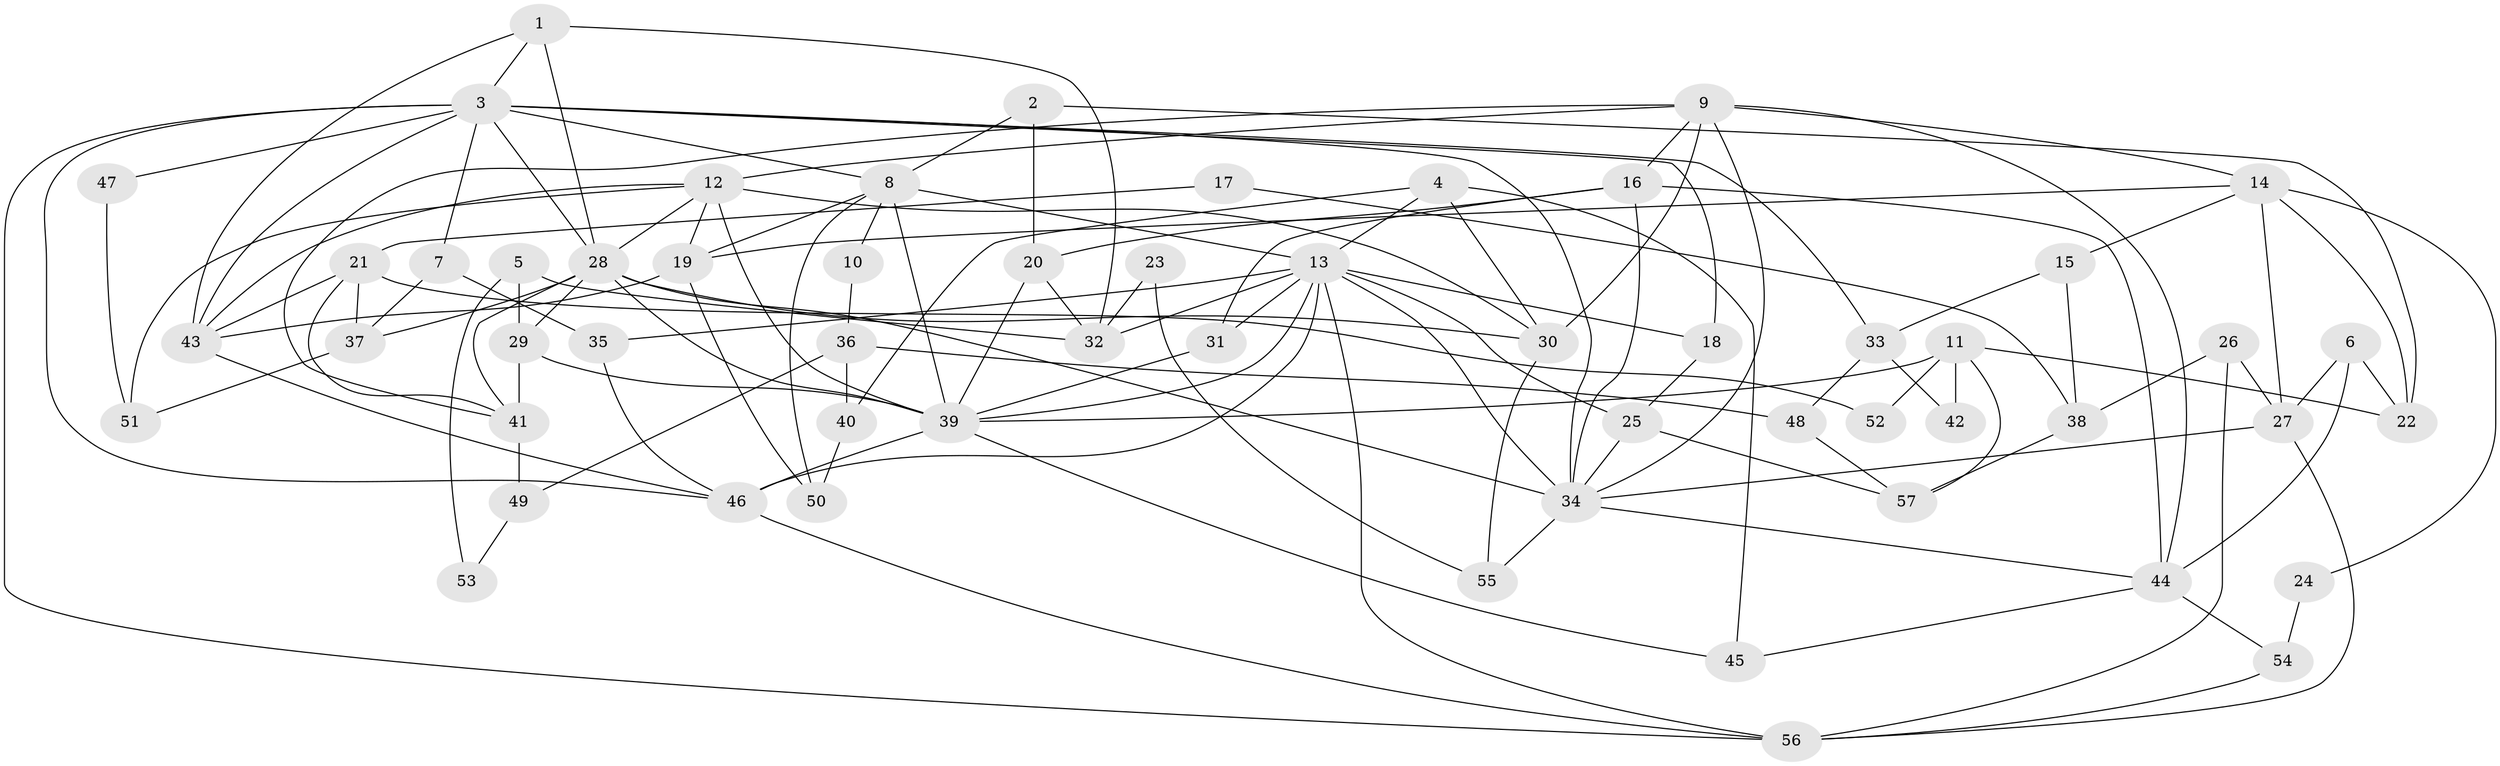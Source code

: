 // original degree distribution, {4: 0.2345679012345679, 3: 0.30864197530864196, 8: 0.012345679012345678, 5: 0.19753086419753085, 2: 0.12345679012345678, 6: 0.09876543209876543, 10: 0.012345679012345678, 7: 0.012345679012345678}
// Generated by graph-tools (version 1.1) at 2025/50/03/04/25 22:50:47]
// undirected, 57 vertices, 126 edges
graph export_dot {
  node [color=gray90,style=filled];
  1;
  2;
  3;
  4;
  5;
  6;
  7;
  8;
  9;
  10;
  11;
  12;
  13;
  14;
  15;
  16;
  17;
  18;
  19;
  20;
  21;
  22;
  23;
  24;
  25;
  26;
  27;
  28;
  29;
  30;
  31;
  32;
  33;
  34;
  35;
  36;
  37;
  38;
  39;
  40;
  41;
  42;
  43;
  44;
  45;
  46;
  47;
  48;
  49;
  50;
  51;
  52;
  53;
  54;
  55;
  56;
  57;
  1 -- 3 [weight=1.0];
  1 -- 28 [weight=1.0];
  1 -- 32 [weight=1.0];
  1 -- 43 [weight=1.0];
  2 -- 8 [weight=1.0];
  2 -- 20 [weight=1.0];
  2 -- 22 [weight=1.0];
  3 -- 7 [weight=1.0];
  3 -- 8 [weight=1.0];
  3 -- 18 [weight=1.0];
  3 -- 28 [weight=2.0];
  3 -- 33 [weight=1.0];
  3 -- 34 [weight=1.0];
  3 -- 43 [weight=1.0];
  3 -- 46 [weight=1.0];
  3 -- 47 [weight=1.0];
  3 -- 56 [weight=1.0];
  4 -- 13 [weight=1.0];
  4 -- 30 [weight=1.0];
  4 -- 40 [weight=1.0];
  4 -- 45 [weight=1.0];
  5 -- 29 [weight=1.0];
  5 -- 32 [weight=1.0];
  5 -- 53 [weight=1.0];
  6 -- 22 [weight=1.0];
  6 -- 27 [weight=1.0];
  6 -- 44 [weight=1.0];
  7 -- 35 [weight=1.0];
  7 -- 37 [weight=1.0];
  8 -- 10 [weight=1.0];
  8 -- 13 [weight=2.0];
  8 -- 19 [weight=1.0];
  8 -- 39 [weight=1.0];
  8 -- 50 [weight=1.0];
  9 -- 12 [weight=2.0];
  9 -- 14 [weight=1.0];
  9 -- 16 [weight=2.0];
  9 -- 30 [weight=1.0];
  9 -- 34 [weight=1.0];
  9 -- 41 [weight=1.0];
  9 -- 44 [weight=2.0];
  10 -- 36 [weight=1.0];
  11 -- 22 [weight=1.0];
  11 -- 39 [weight=1.0];
  11 -- 42 [weight=1.0];
  11 -- 52 [weight=1.0];
  11 -- 57 [weight=1.0];
  12 -- 19 [weight=1.0];
  12 -- 28 [weight=1.0];
  12 -- 30 [weight=1.0];
  12 -- 39 [weight=1.0];
  12 -- 43 [weight=1.0];
  12 -- 51 [weight=1.0];
  13 -- 18 [weight=2.0];
  13 -- 25 [weight=1.0];
  13 -- 31 [weight=1.0];
  13 -- 32 [weight=1.0];
  13 -- 34 [weight=1.0];
  13 -- 35 [weight=1.0];
  13 -- 39 [weight=1.0];
  13 -- 46 [weight=1.0];
  13 -- 56 [weight=1.0];
  14 -- 15 [weight=1.0];
  14 -- 19 [weight=1.0];
  14 -- 22 [weight=1.0];
  14 -- 24 [weight=1.0];
  14 -- 27 [weight=1.0];
  15 -- 33 [weight=1.0];
  15 -- 38 [weight=1.0];
  16 -- 20 [weight=1.0];
  16 -- 31 [weight=1.0];
  16 -- 34 [weight=1.0];
  16 -- 44 [weight=1.0];
  17 -- 21 [weight=1.0];
  17 -- 38 [weight=1.0];
  18 -- 25 [weight=1.0];
  19 -- 43 [weight=1.0];
  19 -- 50 [weight=1.0];
  20 -- 32 [weight=1.0];
  20 -- 39 [weight=1.0];
  21 -- 37 [weight=1.0];
  21 -- 41 [weight=1.0];
  21 -- 43 [weight=1.0];
  21 -- 52 [weight=1.0];
  23 -- 32 [weight=1.0];
  23 -- 55 [weight=1.0];
  24 -- 54 [weight=1.0];
  25 -- 34 [weight=1.0];
  25 -- 57 [weight=1.0];
  26 -- 27 [weight=1.0];
  26 -- 38 [weight=1.0];
  26 -- 56 [weight=1.0];
  27 -- 34 [weight=1.0];
  27 -- 56 [weight=1.0];
  28 -- 29 [weight=1.0];
  28 -- 30 [weight=1.0];
  28 -- 34 [weight=1.0];
  28 -- 37 [weight=1.0];
  28 -- 39 [weight=1.0];
  28 -- 41 [weight=1.0];
  29 -- 39 [weight=1.0];
  29 -- 41 [weight=1.0];
  30 -- 55 [weight=1.0];
  31 -- 39 [weight=1.0];
  33 -- 42 [weight=1.0];
  33 -- 48 [weight=1.0];
  34 -- 44 [weight=1.0];
  34 -- 55 [weight=1.0];
  35 -- 46 [weight=1.0];
  36 -- 40 [weight=1.0];
  36 -- 48 [weight=1.0];
  36 -- 49 [weight=1.0];
  37 -- 51 [weight=1.0];
  38 -- 57 [weight=1.0];
  39 -- 45 [weight=1.0];
  39 -- 46 [weight=2.0];
  40 -- 50 [weight=1.0];
  41 -- 49 [weight=1.0];
  43 -- 46 [weight=1.0];
  44 -- 45 [weight=1.0];
  44 -- 54 [weight=1.0];
  46 -- 56 [weight=1.0];
  47 -- 51 [weight=1.0];
  48 -- 57 [weight=1.0];
  49 -- 53 [weight=1.0];
  54 -- 56 [weight=1.0];
}
